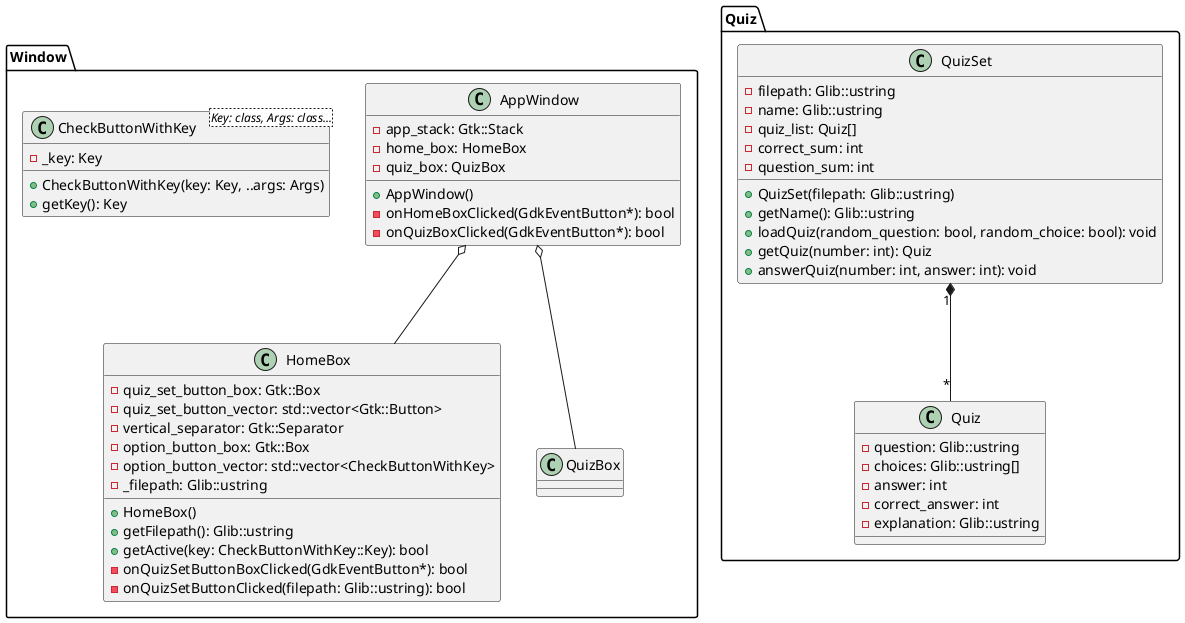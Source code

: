 @startuml class_diagram

package "Window" {
    class AppWindow {
        - app_stack: Gtk::Stack
        - home_box: HomeBox
        - quiz_box: QuizBox

        + AppWindow()
        - onHomeBoxClicked(GdkEventButton*): bool
        - onQuizBoxClicked(GdkEventButton*): bool
    }

    class HomeBox {
        - quiz_set_button_box: Gtk::Box
        - quiz_set_button_vector: std::vector<Gtk::Button>
        - vertical_separator: Gtk::Separator
        - option_button_box: Gtk::Box
        - option_button_vector: std::vector<CheckButtonWithKey>
        - _filepath: Glib::ustring

        + HomeBox()
        + getFilepath(): Glib::ustring
        + getActive(key: CheckButtonWithKey::Key): bool
        - onQuizSetButtonBoxClicked(GdkEventButton*): bool
        - onQuizSetButtonClicked(filepath: Glib::ustring): bool
    }

    class QuizBox {
        ' - header_box: Gtk::Box
        ' - question_number_label: Gtk::Label
        ' - statistics_label: Gtk::Label
        ' - vertical_paned: Gtk::Paned
        ' - qa_notebook: Gtk::Notebook
        ' - question_label: Gtk::Label
        ' - explanation_label: Gtk::Label
        ' - previous_button: Gtk::Button
        ' - home_button: Gtk::Button
        ' - next_button: Gtk::Button
        ' - choice_button_list: Gtk::Button[]

        ' - onQaNotebookSwitchPage(page: Gtk::Widget*, guint page_num: guint): void
        ' - onPreviousButtonClicked(): void
        ' - onHomeButtonClicked(): void
        ' - onNextButtonClicked(): void
        ' - onChoiceButtonClicked(number: int): void
    }

    class CheckButtonWithKey<Key: class, Args: class...> {
        - _key: Key
        + CheckButtonWithKey(key: Key, ..args: Args)
        + getKey(): Key
    }

    AppWindow o-- HomeBox
    AppWindow o-- QuizBox
}

package "Quiz" {
    class QuizSet {
        - filepath: Glib::ustring
        - name: Glib::ustring
        - quiz_list: Quiz[]
        - correct_sum: int
        - question_sum: int

        + QuizSet(filepath: Glib::ustring)
        + getName(): Glib::ustring
        + loadQuiz(random_question: bool, random_choice: bool): void
        + getQuiz(number: int): Quiz
        + answerQuiz(number: int, answer: int): void
    }

    class Quiz {
        - question: Glib::ustring
        - choices: Glib::ustring[]
        - answer: int
        - correct_answer: int
        - explanation: Glib::ustring
    }

    QuizSet "1" *-- "*" Quiz
}

@enduml
